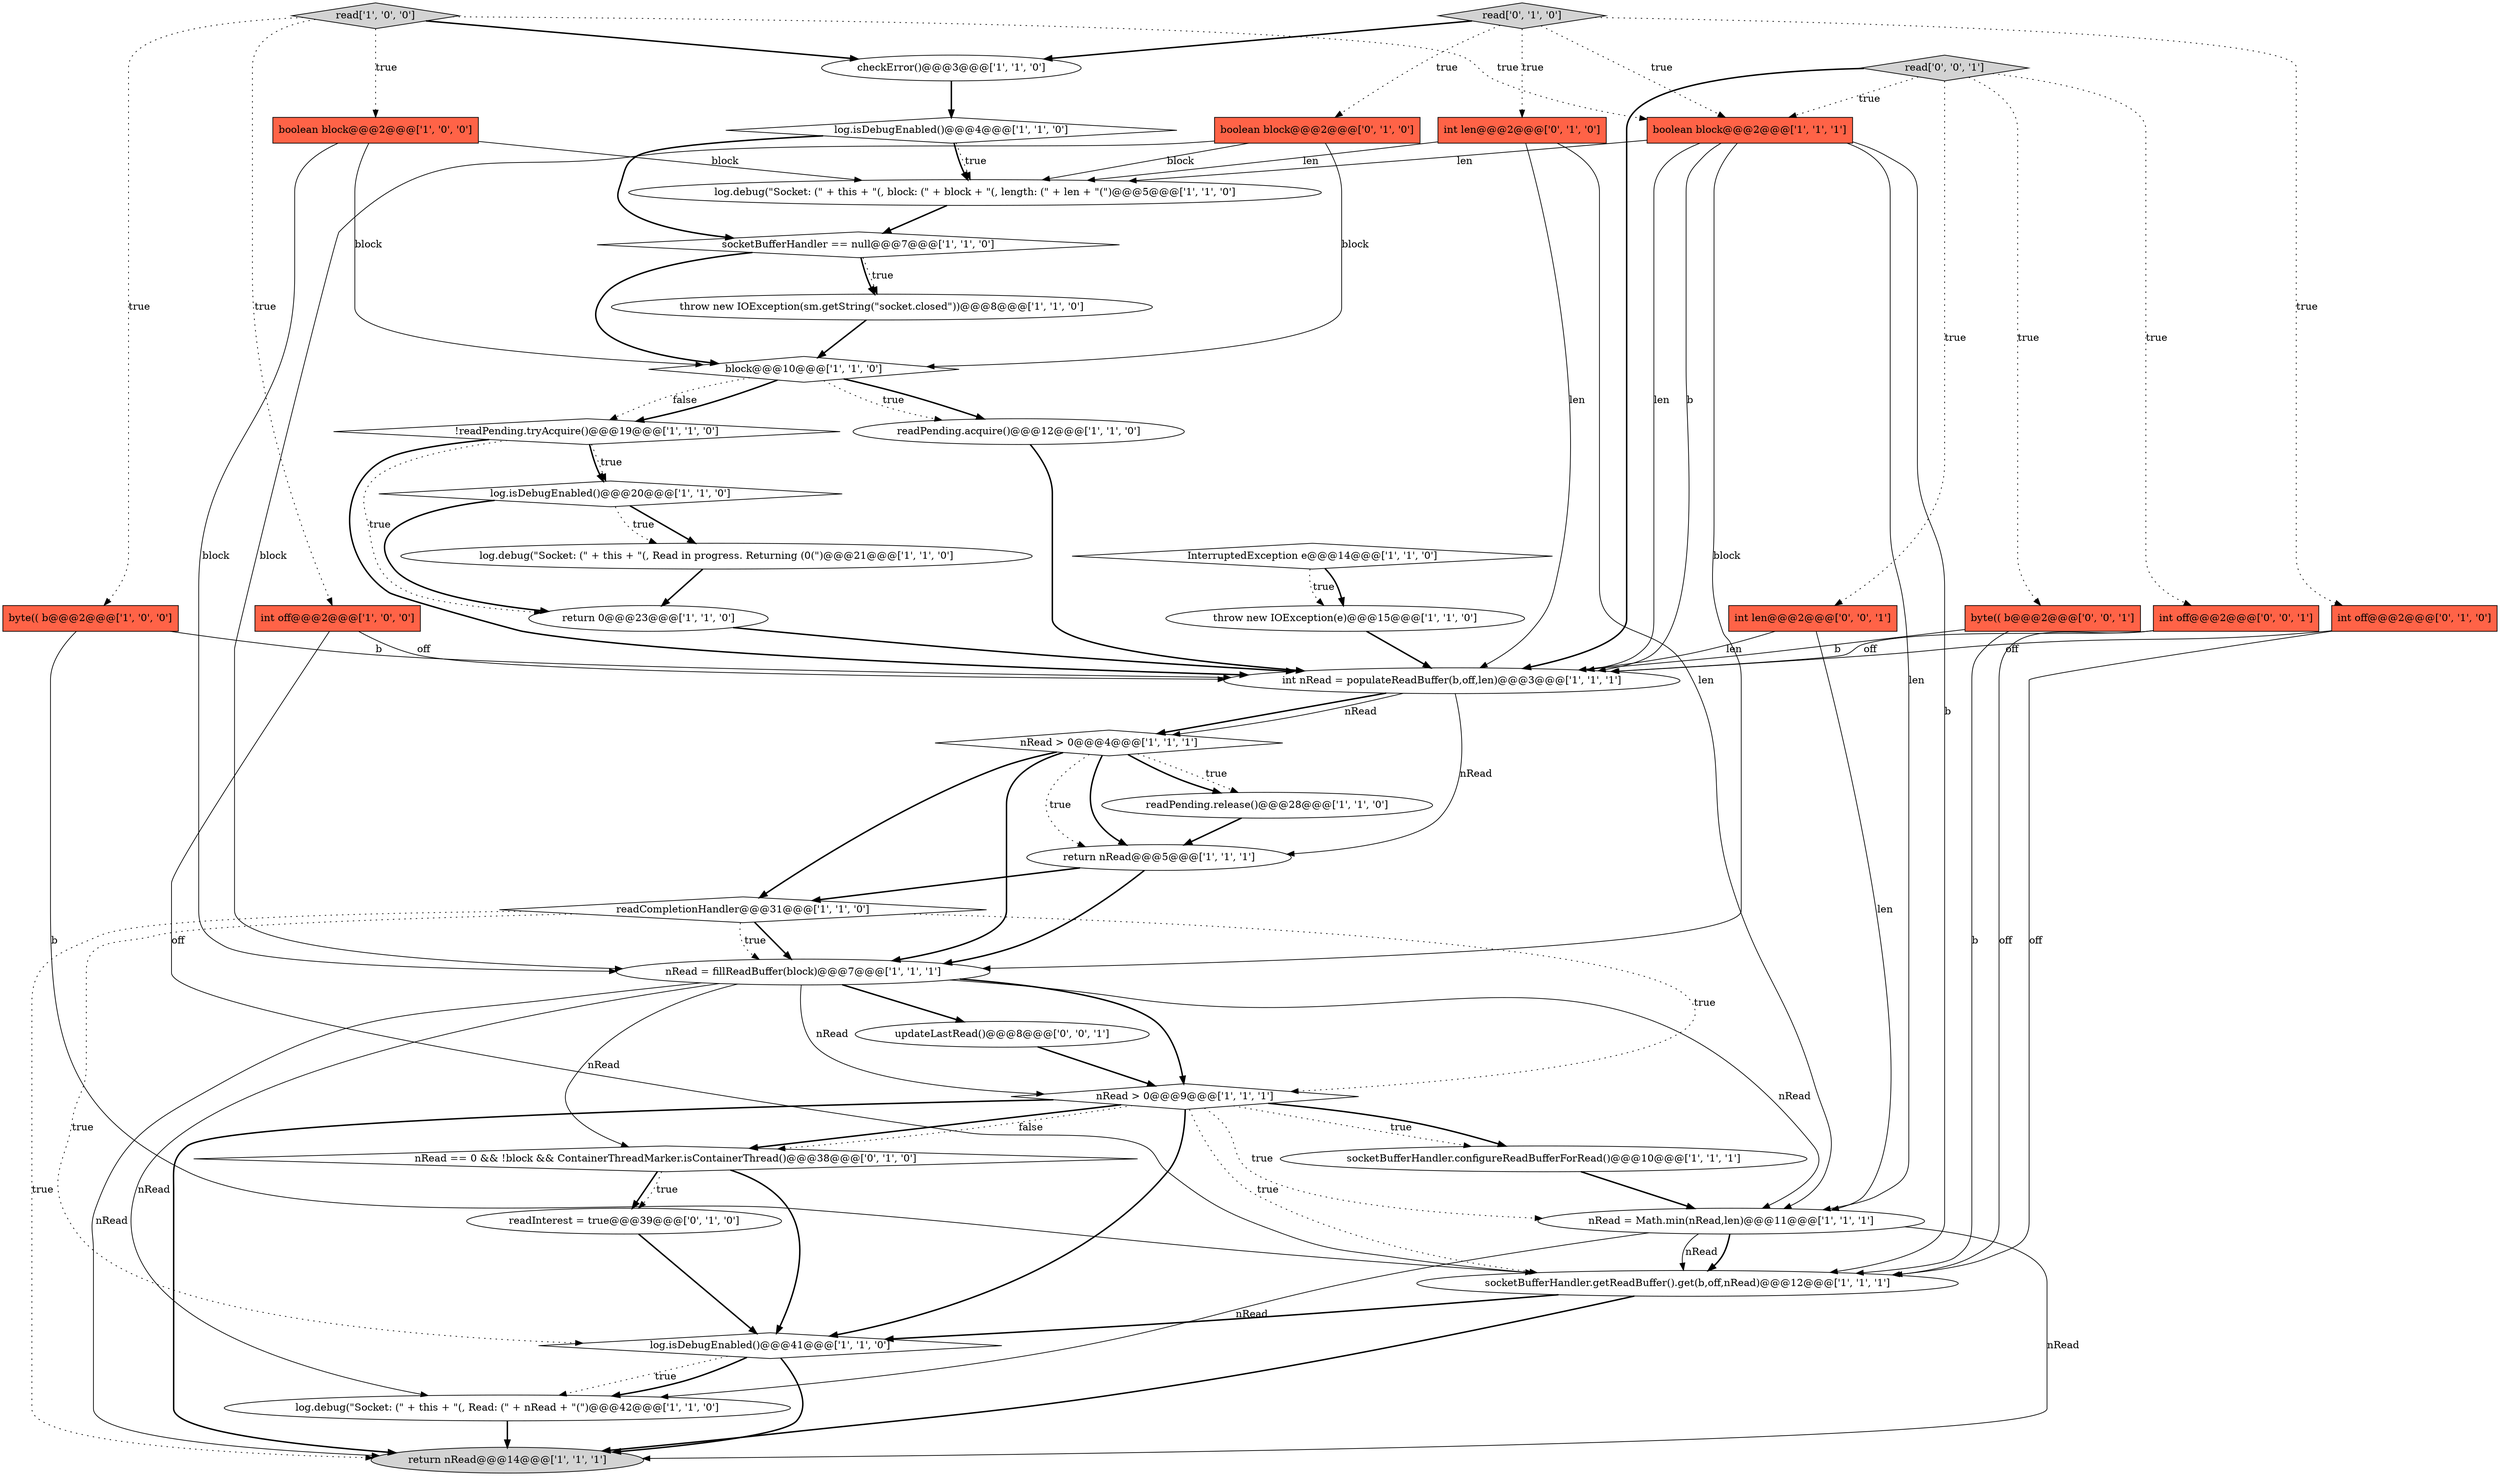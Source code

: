 digraph {
8 [style = filled, label = "return 0@@@23@@@['1', '1', '0']", fillcolor = white, shape = ellipse image = "AAA0AAABBB1BBB"];
35 [style = filled, label = "read['0', '1', '0']", fillcolor = lightgray, shape = diamond image = "AAA0AAABBB2BBB"];
37 [style = filled, label = "updateLastRead()@@@8@@@['0', '0', '1']", fillcolor = white, shape = ellipse image = "AAA0AAABBB3BBB"];
26 [style = filled, label = "!readPending.tryAcquire()@@@19@@@['1', '1', '0']", fillcolor = white, shape = diamond image = "AAA0AAABBB1BBB"];
17 [style = filled, label = "socketBufferHandler.getReadBuffer().get(b,off,nRead)@@@12@@@['1', '1', '1']", fillcolor = white, shape = ellipse image = "AAA0AAABBB1BBB"];
33 [style = filled, label = "int len@@@2@@@['0', '1', '0']", fillcolor = tomato, shape = box image = "AAA0AAABBB2BBB"];
15 [style = filled, label = "checkError()@@@3@@@['1', '1', '0']", fillcolor = white, shape = ellipse image = "AAA0AAABBB1BBB"];
27 [style = filled, label = "boolean block@@@2@@@['1', '1', '1']", fillcolor = tomato, shape = box image = "AAA0AAABBB1BBB"];
20 [style = filled, label = "int off@@@2@@@['1', '0', '0']", fillcolor = tomato, shape = box image = "AAA0AAABBB1BBB"];
9 [style = filled, label = "throw new IOException(sm.getString(\"socket.closed\"))@@@8@@@['1', '1', '0']", fillcolor = white, shape = ellipse image = "AAA0AAABBB1BBB"];
19 [style = filled, label = "boolean block@@@2@@@['1', '0', '0']", fillcolor = tomato, shape = box image = "AAA0AAABBB1BBB"];
39 [style = filled, label = "read['0', '0', '1']", fillcolor = lightgray, shape = diamond image = "AAA0AAABBB3BBB"];
11 [style = filled, label = "return nRead@@@14@@@['1', '1', '1']", fillcolor = lightgray, shape = ellipse image = "AAA0AAABBB1BBB"];
29 [style = filled, label = "nRead = Math.min(nRead,len)@@@11@@@['1', '1', '1']", fillcolor = white, shape = ellipse image = "AAA0AAABBB1BBB"];
13 [style = filled, label = "socketBufferHandler.configureReadBufferForRead()@@@10@@@['1', '1', '1']", fillcolor = white, shape = ellipse image = "AAA0AAABBB1BBB"];
22 [style = filled, label = "socketBufferHandler == null@@@7@@@['1', '1', '0']", fillcolor = white, shape = diamond image = "AAA0AAABBB1BBB"];
24 [style = filled, label = "log.isDebugEnabled()@@@41@@@['1', '1', '0']", fillcolor = white, shape = diamond image = "AAA0AAABBB1BBB"];
21 [style = filled, label = "byte(( b@@@2@@@['1', '0', '0']", fillcolor = tomato, shape = box image = "AAA0AAABBB1BBB"];
31 [style = filled, label = "boolean block@@@2@@@['0', '1', '0']", fillcolor = tomato, shape = box image = "AAA0AAABBB2BBB"];
28 [style = filled, label = "log.debug(\"Socket: (\" + this + \"(, Read in progress. Returning (0(\")@@@21@@@['1', '1', '0']", fillcolor = white, shape = ellipse image = "AAA0AAABBB1BBB"];
18 [style = filled, label = "log.debug(\"Socket: (\" + this + \"(, Read: (\" + nRead + \"(\")@@@42@@@['1', '1', '0']", fillcolor = white, shape = ellipse image = "AAA0AAABBB1BBB"];
0 [style = filled, label = "readPending.acquire()@@@12@@@['1', '1', '0']", fillcolor = white, shape = ellipse image = "AAA0AAABBB1BBB"];
32 [style = filled, label = "int off@@@2@@@['0', '1', '0']", fillcolor = tomato, shape = box image = "AAA0AAABBB2BBB"];
2 [style = filled, label = "nRead = fillReadBuffer(block)@@@7@@@['1', '1', '1']", fillcolor = white, shape = ellipse image = "AAA0AAABBB1BBB"];
1 [style = filled, label = "log.isDebugEnabled()@@@4@@@['1', '1', '0']", fillcolor = white, shape = diamond image = "AAA0AAABBB1BBB"];
25 [style = filled, label = "return nRead@@@5@@@['1', '1', '1']", fillcolor = white, shape = ellipse image = "AAA0AAABBB1BBB"];
41 [style = filled, label = "int len@@@2@@@['0', '0', '1']", fillcolor = tomato, shape = box image = "AAA0AAABBB3BBB"];
16 [style = filled, label = "readPending.release()@@@28@@@['1', '1', '0']", fillcolor = white, shape = ellipse image = "AAA0AAABBB1BBB"];
3 [style = filled, label = "log.debug(\"Socket: (\" + this + \"(, block: (\" + block + \"(, length: (\" + len + \"(\")@@@5@@@['1', '1', '0']", fillcolor = white, shape = ellipse image = "AAA0AAABBB1BBB"];
10 [style = filled, label = "throw new IOException(e)@@@15@@@['1', '1', '0']", fillcolor = white, shape = ellipse image = "AAA0AAABBB1BBB"];
38 [style = filled, label = "byte(( b@@@2@@@['0', '0', '1']", fillcolor = tomato, shape = box image = "AAA0AAABBB3BBB"];
40 [style = filled, label = "int off@@@2@@@['0', '0', '1']", fillcolor = tomato, shape = box image = "AAA0AAABBB3BBB"];
7 [style = filled, label = "block@@@10@@@['1', '1', '0']", fillcolor = white, shape = diamond image = "AAA0AAABBB1BBB"];
23 [style = filled, label = "nRead > 0@@@9@@@['1', '1', '1']", fillcolor = white, shape = diamond image = "AAA0AAABBB1BBB"];
6 [style = filled, label = "log.isDebugEnabled()@@@20@@@['1', '1', '0']", fillcolor = white, shape = diamond image = "AAA0AAABBB1BBB"];
30 [style = filled, label = "InterruptedException e@@@14@@@['1', '1', '0']", fillcolor = white, shape = diamond image = "AAA0AAABBB1BBB"];
34 [style = filled, label = "nRead == 0 && !block && ContainerThreadMarker.isContainerThread()@@@38@@@['0', '1', '0']", fillcolor = white, shape = diamond image = "AAA1AAABBB2BBB"];
4 [style = filled, label = "readCompletionHandler@@@31@@@['1', '1', '0']", fillcolor = white, shape = diamond image = "AAA0AAABBB1BBB"];
5 [style = filled, label = "int nRead = populateReadBuffer(b,off,len)@@@3@@@['1', '1', '1']", fillcolor = white, shape = ellipse image = "AAA0AAABBB1BBB"];
12 [style = filled, label = "nRead > 0@@@4@@@['1', '1', '1']", fillcolor = white, shape = diamond image = "AAA0AAABBB1BBB"];
36 [style = filled, label = "readInterest = true@@@39@@@['0', '1', '0']", fillcolor = white, shape = ellipse image = "AAA1AAABBB2BBB"];
14 [style = filled, label = "read['1', '0', '0']", fillcolor = lightgray, shape = diamond image = "AAA0AAABBB1BBB"];
12->25 [style = dotted, label="true"];
12->25 [style = bold, label=""];
15->1 [style = bold, label=""];
39->38 [style = dotted, label="true"];
39->5 [style = bold, label=""];
35->32 [style = dotted, label="true"];
6->8 [style = bold, label=""];
4->2 [style = bold, label=""];
12->16 [style = bold, label=""];
21->17 [style = solid, label="b"];
35->27 [style = dotted, label="true"];
23->17 [style = dotted, label="true"];
19->3 [style = solid, label="block"];
23->13 [style = dotted, label="true"];
7->0 [style = bold, label=""];
29->17 [style = bold, label=""];
13->29 [style = bold, label=""];
36->24 [style = bold, label=""];
5->12 [style = bold, label=""];
7->0 [style = dotted, label="true"];
1->22 [style = bold, label=""];
38->17 [style = solid, label="b"];
10->5 [style = bold, label=""];
26->6 [style = dotted, label="true"];
41->29 [style = solid, label="len"];
38->5 [style = solid, label="b"];
8->5 [style = bold, label=""];
16->25 [style = bold, label=""];
41->5 [style = solid, label="len"];
30->10 [style = dotted, label="true"];
12->16 [style = dotted, label="true"];
35->31 [style = dotted, label="true"];
39->40 [style = dotted, label="true"];
28->8 [style = bold, label=""];
24->11 [style = bold, label=""];
27->3 [style = solid, label="len"];
21->5 [style = solid, label="b"];
22->9 [style = bold, label=""];
32->17 [style = solid, label="off"];
23->34 [style = bold, label=""];
31->3 [style = solid, label="block"];
33->5 [style = solid, label="len"];
17->24 [style = bold, label=""];
35->15 [style = bold, label=""];
17->11 [style = bold, label=""];
14->20 [style = dotted, label="true"];
27->2 [style = solid, label="block"];
20->17 [style = solid, label="off"];
3->22 [style = bold, label=""];
40->17 [style = solid, label="off"];
23->29 [style = dotted, label="true"];
2->29 [style = solid, label="nRead"];
2->11 [style = solid, label="nRead"];
6->28 [style = bold, label=""];
23->34 [style = dotted, label="false"];
12->2 [style = bold, label=""];
12->4 [style = bold, label=""];
4->24 [style = dotted, label="true"];
4->11 [style = dotted, label="true"];
34->36 [style = bold, label=""];
27->17 [style = solid, label="b"];
23->13 [style = bold, label=""];
1->3 [style = dotted, label="true"];
29->17 [style = solid, label="nRead"];
33->29 [style = solid, label="len"];
4->23 [style = dotted, label="true"];
31->2 [style = solid, label="block"];
20->5 [style = solid, label="off"];
14->15 [style = bold, label=""];
40->5 [style = solid, label="off"];
18->11 [style = bold, label=""];
34->36 [style = dotted, label="true"];
2->34 [style = solid, label="nRead"];
4->2 [style = dotted, label="true"];
24->18 [style = dotted, label="true"];
5->25 [style = solid, label="nRead"];
26->6 [style = bold, label=""];
39->27 [style = dotted, label="true"];
39->41 [style = dotted, label="true"];
24->18 [style = bold, label=""];
23->24 [style = bold, label=""];
25->2 [style = bold, label=""];
35->33 [style = dotted, label="true"];
34->24 [style = bold, label=""];
27->5 [style = solid, label="len"];
26->8 [style = dotted, label="true"];
14->27 [style = dotted, label="true"];
22->9 [style = dotted, label="true"];
7->26 [style = bold, label=""];
23->11 [style = bold, label=""];
30->10 [style = bold, label=""];
6->28 [style = dotted, label="true"];
19->2 [style = solid, label="block"];
5->12 [style = solid, label="nRead"];
2->37 [style = bold, label=""];
2->23 [style = solid, label="nRead"];
29->18 [style = solid, label="nRead"];
31->7 [style = solid, label="block"];
32->5 [style = solid, label="off"];
1->3 [style = bold, label=""];
25->4 [style = bold, label=""];
26->5 [style = bold, label=""];
14->21 [style = dotted, label="true"];
22->7 [style = bold, label=""];
33->3 [style = solid, label="len"];
19->7 [style = solid, label="block"];
27->29 [style = solid, label="len"];
2->18 [style = solid, label="nRead"];
14->19 [style = dotted, label="true"];
29->11 [style = solid, label="nRead"];
0->5 [style = bold, label=""];
37->23 [style = bold, label=""];
7->26 [style = dotted, label="false"];
2->23 [style = bold, label=""];
27->5 [style = solid, label="b"];
9->7 [style = bold, label=""];
}
